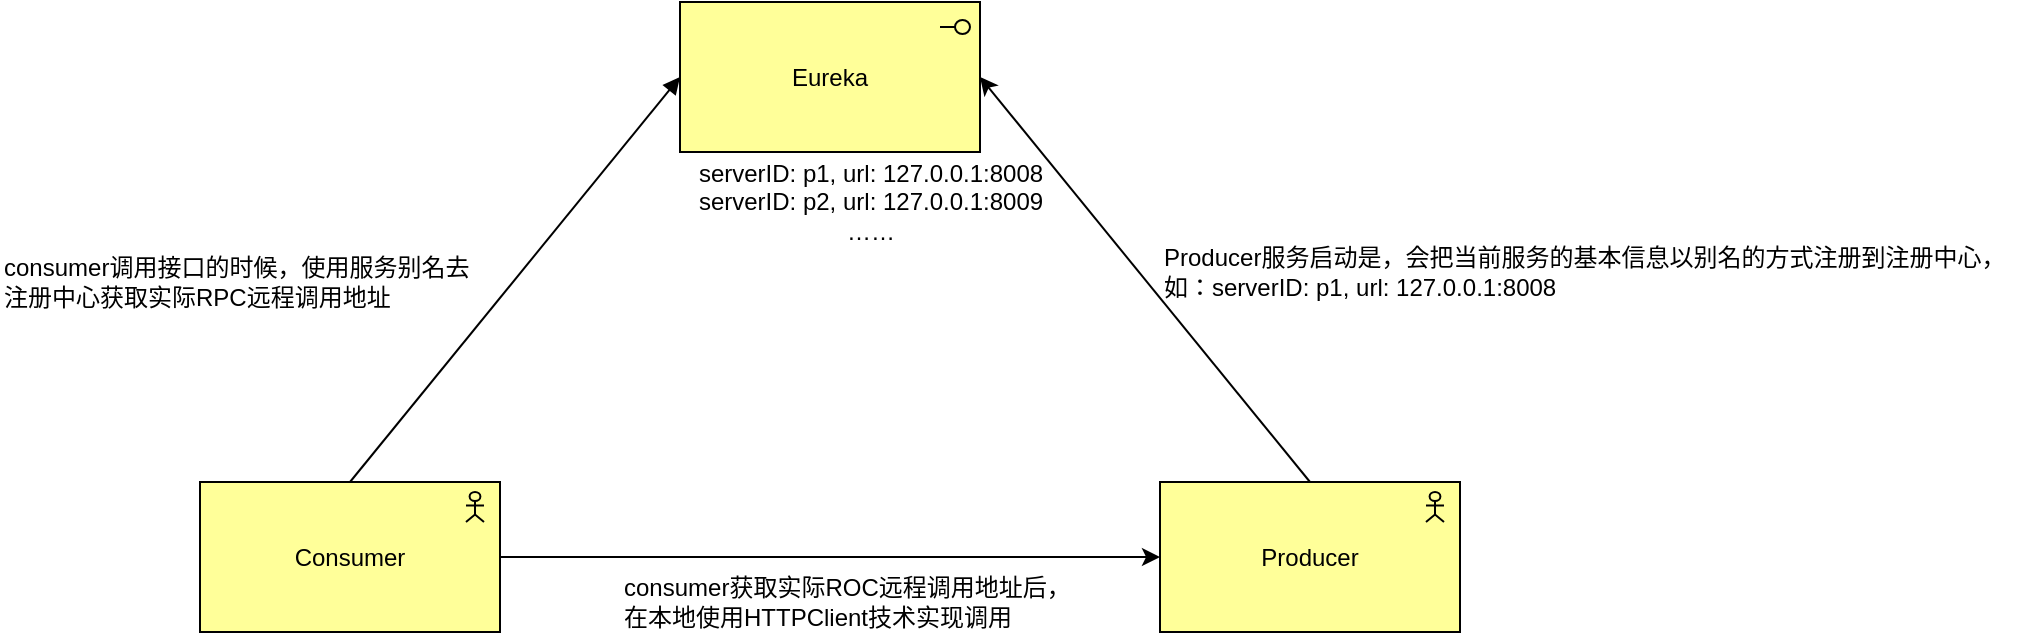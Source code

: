 <mxfile version="12.2.2" type="device" pages="2"><diagram id="6I0OCvxSQrVGMHxT2VVA" name="eureka"><mxGraphModel dx="1408" dy="808" grid="1" gridSize="10" guides="1" tooltips="1" connect="1" arrows="1" fold="1" page="1" pageScale="1" pageWidth="850" pageHeight="1100" math="0" shadow="0"><root><mxCell id="0"/><mxCell id="1" parent="0"/><mxCell id="BkWGefN5omg9yO10GW77-2" style="edgeStyle=none;rounded=0;orthogonalLoop=1;jettySize=auto;html=1;exitX=1;exitY=0.5;exitDx=0;exitDy=0;exitPerimeter=0;entryX=0;entryY=0.5;entryDx=0;entryDy=0;entryPerimeter=0;" edge="1" parent="1" source="UbR54BMQ7NB20XKe5k8r-1" target="UbR54BMQ7NB20XKe5k8r-5"><mxGeometry relative="1" as="geometry"/></mxCell><mxCell id="UbR54BMQ7NB20XKe5k8r-1" value="Consumer" style="html=1;outlineConnect=0;whiteSpace=wrap;fillColor=#ffff99;shape=mxgraph.archimate3.application;appType=actor;archiType=square;" parent="1" vertex="1"><mxGeometry x="160" y="570" width="150" height="75" as="geometry"/></mxCell><mxCell id="UbR54BMQ7NB20XKe5k8r-4" value="Eureka" style="html=1;outlineConnect=0;whiteSpace=wrap;fillColor=#ffff99;shape=mxgraph.archimate3.application;appType=interface;archiType=square;" parent="1" vertex="1"><mxGeometry x="400" y="330" width="150" height="75" as="geometry"/></mxCell><mxCell id="BkWGefN5omg9yO10GW77-1" style="edgeStyle=none;rounded=0;orthogonalLoop=1;jettySize=auto;html=1;exitX=0.5;exitY=0;exitDx=0;exitDy=0;exitPerimeter=0;entryX=1;entryY=0.5;entryDx=0;entryDy=0;entryPerimeter=0;" edge="1" parent="1" source="UbR54BMQ7NB20XKe5k8r-5" target="UbR54BMQ7NB20XKe5k8r-4"><mxGeometry relative="1" as="geometry"/></mxCell><mxCell id="UbR54BMQ7NB20XKe5k8r-5" value="Producer" style="html=1;outlineConnect=0;whiteSpace=wrap;fillColor=#ffff99;shape=mxgraph.archimate3.application;appType=actor;archiType=square;" parent="1" vertex="1"><mxGeometry x="640" y="570" width="150" height="75" as="geometry"/></mxCell><mxCell id="UbR54BMQ7NB20XKe5k8r-6" value="" style="html=1;endArrow=block;dashed=0;elbow=vertical;endFill=1;exitX=0.5;exitY=0;exitDx=0;exitDy=0;exitPerimeter=0;entryX=0;entryY=0.5;entryDx=0;entryDy=0;entryPerimeter=0;" parent="1" source="UbR54BMQ7NB20XKe5k8r-1" target="UbR54BMQ7NB20XKe5k8r-4" edge="1"><mxGeometry width="160" relative="1" as="geometry"><mxPoint x="310" y="560" as="sourcePoint"/><mxPoint x="400" y="607.5" as="targetPoint"/></mxGeometry></mxCell><mxCell id="BkWGefN5omg9yO10GW77-3" value="Producer服务启动是，会把当前服务的基本信息以别名的方式注册到注册中心，&lt;br&gt;如：serverID: p1, url: 127.0.0.1:8008" style="text;html=1;resizable=0;autosize=1;align=left;verticalAlign=middle;points=[];fillColor=none;strokeColor=none;rounded=0;" vertex="1" parent="1"><mxGeometry x="640" y="450" width="440" height="30" as="geometry"/></mxCell><mxCell id="BkWGefN5omg9yO10GW77-4" value="serverID: p1, url: 127.0.0.1:8008&lt;br&gt;serverID: p2, url: 127.0.0.1:8009&lt;br&gt;……" style="text;html=1;resizable=0;autosize=1;align=center;verticalAlign=middle;points=[];fillColor=none;strokeColor=none;rounded=0;" vertex="1" parent="1"><mxGeometry x="400" y="405" width="190" height="50" as="geometry"/></mxCell><mxCell id="BkWGefN5omg9yO10GW77-5" value="consumer调用接口的时候，使用服务别名去&lt;br&gt;注册中心获取实际RPC远程调用地址" style="text;html=1;resizable=0;autosize=1;align=left;verticalAlign=middle;points=[];fillColor=none;strokeColor=none;rounded=0;" vertex="1" parent="1"><mxGeometry x="60" y="455" width="250" height="30" as="geometry"/></mxCell><mxCell id="BkWGefN5omg9yO10GW77-7" value="consumer获取实际ROC远程调用地址后，&lt;br&gt;在本地使用HTTPClient技术实现调用" style="text;html=1;resizable=0;autosize=1;align=left;verticalAlign=middle;points=[];fillColor=none;strokeColor=none;rounded=0;" vertex="1" parent="1"><mxGeometry x="370" y="615" width="240" height="30" as="geometry"/></mxCell></root></mxGraphModel></diagram><diagram id="wTIO9qqu2sXgGTGCrb7B" name="ribbon"><mxGraphModel dx="1408" dy="808" grid="1" gridSize="10" guides="1" tooltips="1" connect="1" arrows="1" fold="1" page="1" pageScale="1" pageWidth="850" pageHeight="1100" math="0" shadow="0"><root><mxCell id="pXdgZw48xa1m39p9OHuF-0"/><mxCell id="pXdgZw48xa1m39p9OHuF-1" parent="pXdgZw48xa1m39p9OHuF-0"/></root></mxGraphModel></diagram></mxfile>